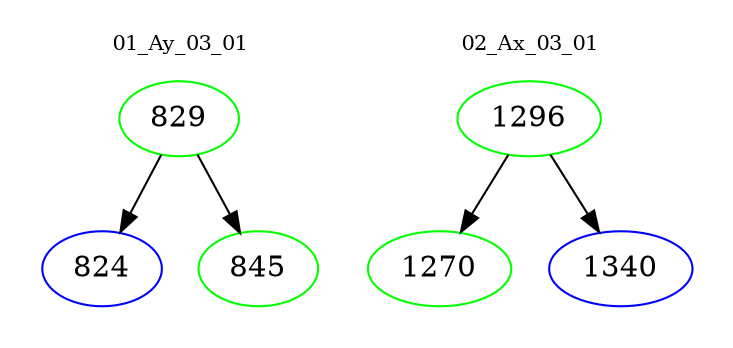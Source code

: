 digraph{
subgraph cluster_0 {
color = white
label = "01_Ay_03_01";
fontsize=10;
T0_829 [label="829", color="green"]
T0_829 -> T0_824 [color="black"]
T0_824 [label="824", color="blue"]
T0_829 -> T0_845 [color="black"]
T0_845 [label="845", color="green"]
}
subgraph cluster_1 {
color = white
label = "02_Ax_03_01";
fontsize=10;
T1_1296 [label="1296", color="green"]
T1_1296 -> T1_1270 [color="black"]
T1_1270 [label="1270", color="green"]
T1_1296 -> T1_1340 [color="black"]
T1_1340 [label="1340", color="blue"]
}
}
